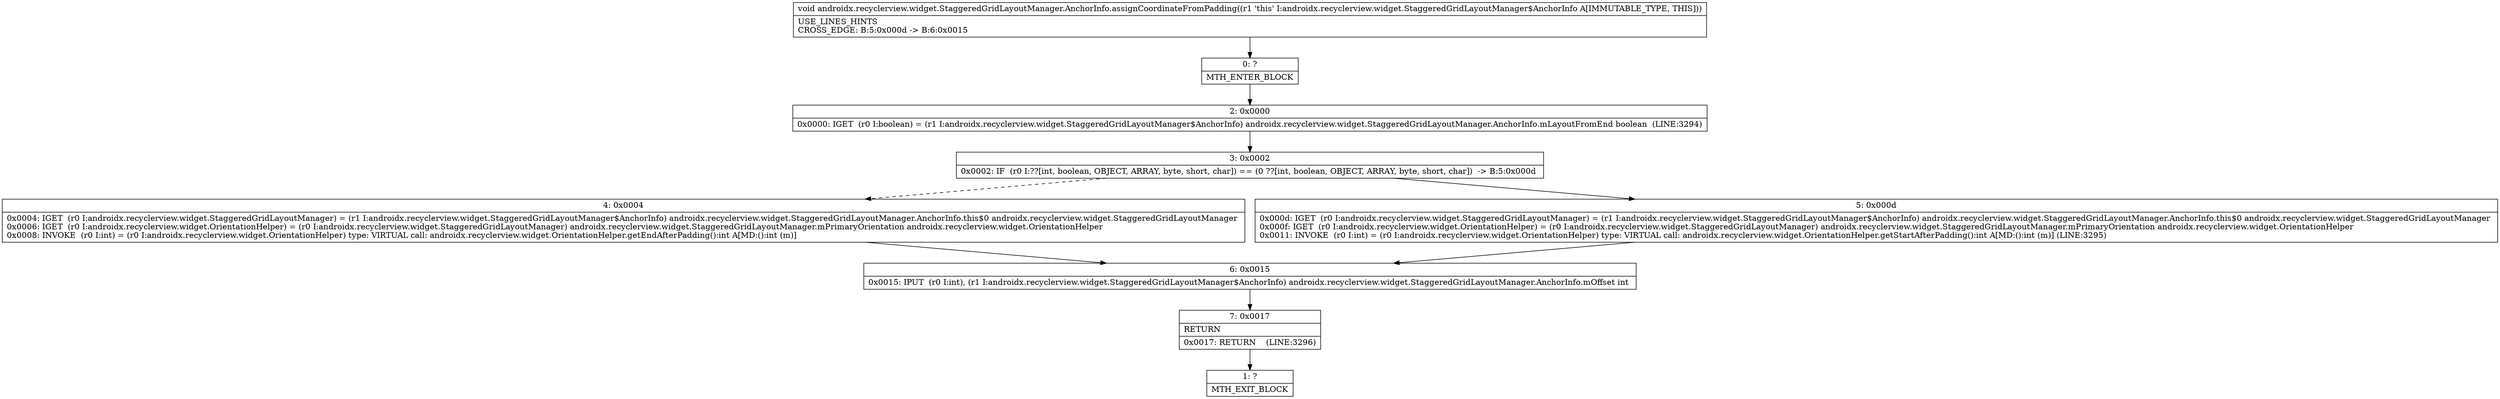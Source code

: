 digraph "CFG forandroidx.recyclerview.widget.StaggeredGridLayoutManager.AnchorInfo.assignCoordinateFromPadding()V" {
Node_0 [shape=record,label="{0\:\ ?|MTH_ENTER_BLOCK\l}"];
Node_2 [shape=record,label="{2\:\ 0x0000|0x0000: IGET  (r0 I:boolean) = (r1 I:androidx.recyclerview.widget.StaggeredGridLayoutManager$AnchorInfo) androidx.recyclerview.widget.StaggeredGridLayoutManager.AnchorInfo.mLayoutFromEnd boolean  (LINE:3294)\l}"];
Node_3 [shape=record,label="{3\:\ 0x0002|0x0002: IF  (r0 I:??[int, boolean, OBJECT, ARRAY, byte, short, char]) == (0 ??[int, boolean, OBJECT, ARRAY, byte, short, char])  \-\> B:5:0x000d \l}"];
Node_4 [shape=record,label="{4\:\ 0x0004|0x0004: IGET  (r0 I:androidx.recyclerview.widget.StaggeredGridLayoutManager) = (r1 I:androidx.recyclerview.widget.StaggeredGridLayoutManager$AnchorInfo) androidx.recyclerview.widget.StaggeredGridLayoutManager.AnchorInfo.this$0 androidx.recyclerview.widget.StaggeredGridLayoutManager \l0x0006: IGET  (r0 I:androidx.recyclerview.widget.OrientationHelper) = (r0 I:androidx.recyclerview.widget.StaggeredGridLayoutManager) androidx.recyclerview.widget.StaggeredGridLayoutManager.mPrimaryOrientation androidx.recyclerview.widget.OrientationHelper \l0x0008: INVOKE  (r0 I:int) = (r0 I:androidx.recyclerview.widget.OrientationHelper) type: VIRTUAL call: androidx.recyclerview.widget.OrientationHelper.getEndAfterPadding():int A[MD:():int (m)]\l}"];
Node_6 [shape=record,label="{6\:\ 0x0015|0x0015: IPUT  (r0 I:int), (r1 I:androidx.recyclerview.widget.StaggeredGridLayoutManager$AnchorInfo) androidx.recyclerview.widget.StaggeredGridLayoutManager.AnchorInfo.mOffset int \l}"];
Node_7 [shape=record,label="{7\:\ 0x0017|RETURN\l|0x0017: RETURN    (LINE:3296)\l}"];
Node_1 [shape=record,label="{1\:\ ?|MTH_EXIT_BLOCK\l}"];
Node_5 [shape=record,label="{5\:\ 0x000d|0x000d: IGET  (r0 I:androidx.recyclerview.widget.StaggeredGridLayoutManager) = (r1 I:androidx.recyclerview.widget.StaggeredGridLayoutManager$AnchorInfo) androidx.recyclerview.widget.StaggeredGridLayoutManager.AnchorInfo.this$0 androidx.recyclerview.widget.StaggeredGridLayoutManager \l0x000f: IGET  (r0 I:androidx.recyclerview.widget.OrientationHelper) = (r0 I:androidx.recyclerview.widget.StaggeredGridLayoutManager) androidx.recyclerview.widget.StaggeredGridLayoutManager.mPrimaryOrientation androidx.recyclerview.widget.OrientationHelper \l0x0011: INVOKE  (r0 I:int) = (r0 I:androidx.recyclerview.widget.OrientationHelper) type: VIRTUAL call: androidx.recyclerview.widget.OrientationHelper.getStartAfterPadding():int A[MD:():int (m)] (LINE:3295)\l}"];
MethodNode[shape=record,label="{void androidx.recyclerview.widget.StaggeredGridLayoutManager.AnchorInfo.assignCoordinateFromPadding((r1 'this' I:androidx.recyclerview.widget.StaggeredGridLayoutManager$AnchorInfo A[IMMUTABLE_TYPE, THIS]))  | USE_LINES_HINTS\lCROSS_EDGE: B:5:0x000d \-\> B:6:0x0015\l}"];
MethodNode -> Node_0;Node_0 -> Node_2;
Node_2 -> Node_3;
Node_3 -> Node_4[style=dashed];
Node_3 -> Node_5;
Node_4 -> Node_6;
Node_6 -> Node_7;
Node_7 -> Node_1;
Node_5 -> Node_6;
}

